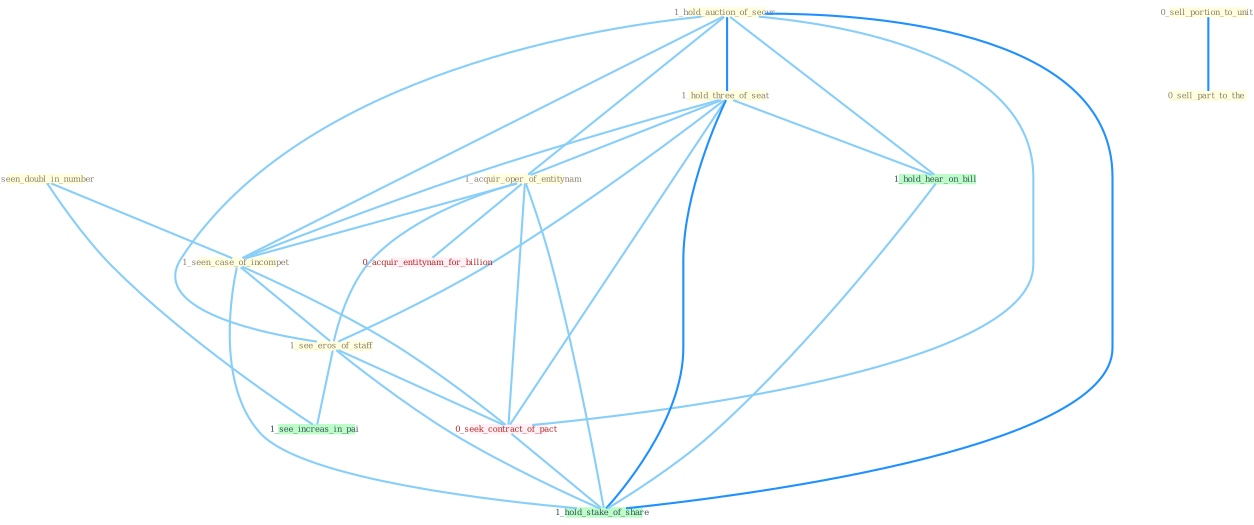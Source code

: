 Graph G{ 
    node
    [shape=polygon,style=filled,width=.5,height=.06,color="#BDFCC9",fixedsize=true,fontsize=4,
    fontcolor="#2f4f4f"];
    {node
    [color="#ffffe0", fontcolor="#8b7d6b"] "1_seen_doubl_in_number " "0_sell_portion_to_unit " "1_hold_auction_of_secur " "1_hold_three_of_seat " "0_sell_part_to_the " "1_acquir_oper_of_entitynam " "1_seen_case_of_incompet " "1_see_eros_of_staff "}
{node [color="#fff0f5", fontcolor="#b22222"] "0_seek_contract_of_pact " "0_acquir_entitynam_for_billion "}
edge [color="#B0E2FF"];

	"1_seen_doubl_in_number " -- "1_seen_case_of_incompet " [w="1", color="#87cefa" ];
	"1_seen_doubl_in_number " -- "1_see_increas_in_pai " [w="1", color="#87cefa" ];
	"0_sell_portion_to_unit " -- "0_sell_part_to_the " [w="2", color="#1e90ff" , len=0.8];
	"1_hold_auction_of_secur " -- "1_hold_three_of_seat " [w="2", color="#1e90ff" , len=0.8];
	"1_hold_auction_of_secur " -- "1_acquir_oper_of_entitynam " [w="1", color="#87cefa" ];
	"1_hold_auction_of_secur " -- "1_seen_case_of_incompet " [w="1", color="#87cefa" ];
	"1_hold_auction_of_secur " -- "1_see_eros_of_staff " [w="1", color="#87cefa" ];
	"1_hold_auction_of_secur " -- "0_seek_contract_of_pact " [w="1", color="#87cefa" ];
	"1_hold_auction_of_secur " -- "1_hold_hear_on_bill " [w="1", color="#87cefa" ];
	"1_hold_auction_of_secur " -- "1_hold_stake_of_share " [w="2", color="#1e90ff" , len=0.8];
	"1_hold_three_of_seat " -- "1_acquir_oper_of_entitynam " [w="1", color="#87cefa" ];
	"1_hold_three_of_seat " -- "1_seen_case_of_incompet " [w="1", color="#87cefa" ];
	"1_hold_three_of_seat " -- "1_see_eros_of_staff " [w="1", color="#87cefa" ];
	"1_hold_three_of_seat " -- "0_seek_contract_of_pact " [w="1", color="#87cefa" ];
	"1_hold_three_of_seat " -- "1_hold_hear_on_bill " [w="1", color="#87cefa" ];
	"1_hold_three_of_seat " -- "1_hold_stake_of_share " [w="2", color="#1e90ff" , len=0.8];
	"1_acquir_oper_of_entitynam " -- "1_seen_case_of_incompet " [w="1", color="#87cefa" ];
	"1_acquir_oper_of_entitynam " -- "1_see_eros_of_staff " [w="1", color="#87cefa" ];
	"1_acquir_oper_of_entitynam " -- "0_seek_contract_of_pact " [w="1", color="#87cefa" ];
	"1_acquir_oper_of_entitynam " -- "0_acquir_entitynam_for_billion " [w="1", color="#87cefa" ];
	"1_acquir_oper_of_entitynam " -- "1_hold_stake_of_share " [w="1", color="#87cefa" ];
	"1_seen_case_of_incompet " -- "1_see_eros_of_staff " [w="1", color="#87cefa" ];
	"1_seen_case_of_incompet " -- "0_seek_contract_of_pact " [w="1", color="#87cefa" ];
	"1_seen_case_of_incompet " -- "1_hold_stake_of_share " [w="1", color="#87cefa" ];
	"1_see_eros_of_staff " -- "0_seek_contract_of_pact " [w="1", color="#87cefa" ];
	"1_see_eros_of_staff " -- "1_see_increas_in_pai " [w="1", color="#87cefa" ];
	"1_see_eros_of_staff " -- "1_hold_stake_of_share " [w="1", color="#87cefa" ];
	"0_seek_contract_of_pact " -- "1_hold_stake_of_share " [w="1", color="#87cefa" ];
	"1_hold_hear_on_bill " -- "1_hold_stake_of_share " [w="1", color="#87cefa" ];
}